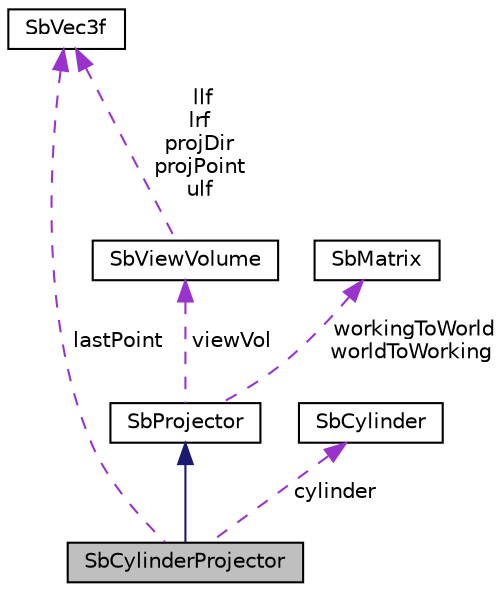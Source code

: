 digraph "SbCylinderProjector"
{
 // LATEX_PDF_SIZE
  edge [fontname="Helvetica",fontsize="10",labelfontname="Helvetica",labelfontsize="10"];
  node [fontname="Helvetica",fontsize="10",shape=record];
  Node1 [label="SbCylinderProjector",height=0.2,width=0.4,color="black", fillcolor="grey75", style="filled", fontcolor="black",tooltip="The SbCylinderProjector class is the abstract base class for mapping to cylindrical surfaces."];
  Node2 -> Node1 [dir="back",color="midnightblue",fontsize="10",style="solid",fontname="Helvetica"];
  Node2 [label="SbProjector",height=0.2,width=0.4,color="black", fillcolor="white", style="filled",URL="$classSbProjector.html",tooltip="The SbProjector class is the abstract base projector class."];
  Node3 -> Node2 [dir="back",color="darkorchid3",fontsize="10",style="dashed",label=" viewVol" ,fontname="Helvetica"];
  Node3 [label="SbViewVolume",height=0.2,width=0.4,color="black", fillcolor="white", style="filled",URL="$classSbViewVolume.html",tooltip="The SbViewVolume class is a viewing volume in 3D space."];
  Node4 -> Node3 [dir="back",color="darkorchid3",fontsize="10",style="dashed",label=" llf\nlrf\nprojDir\nprojPoint\nulf" ,fontname="Helvetica"];
  Node4 [label="SbVec3f",height=0.2,width=0.4,color="black", fillcolor="white", style="filled",URL="$classSbVec3f.html",tooltip="The SbVec3f class is a 3 dimensional vector with floating point coordinates."];
  Node5 -> Node2 [dir="back",color="darkorchid3",fontsize="10",style="dashed",label=" workingToWorld\nworldToWorking" ,fontname="Helvetica"];
  Node5 [label="SbMatrix",height=0.2,width=0.4,color="black", fillcolor="white", style="filled",URL="$classSbMatrix.html",tooltip="The SbMatrix class is a 4x4 dimensional representation of a matrix."];
  Node4 -> Node1 [dir="back",color="darkorchid3",fontsize="10",style="dashed",label=" lastPoint" ,fontname="Helvetica"];
  Node6 -> Node1 [dir="back",color="darkorchid3",fontsize="10",style="dashed",label=" cylinder" ,fontname="Helvetica"];
  Node6 [label="SbCylinder",height=0.2,width=0.4,color="black", fillcolor="white", style="filled",URL="$classSbCylinder.html",tooltip="The SbCylinder class is a representation of a cylinder."];
}
